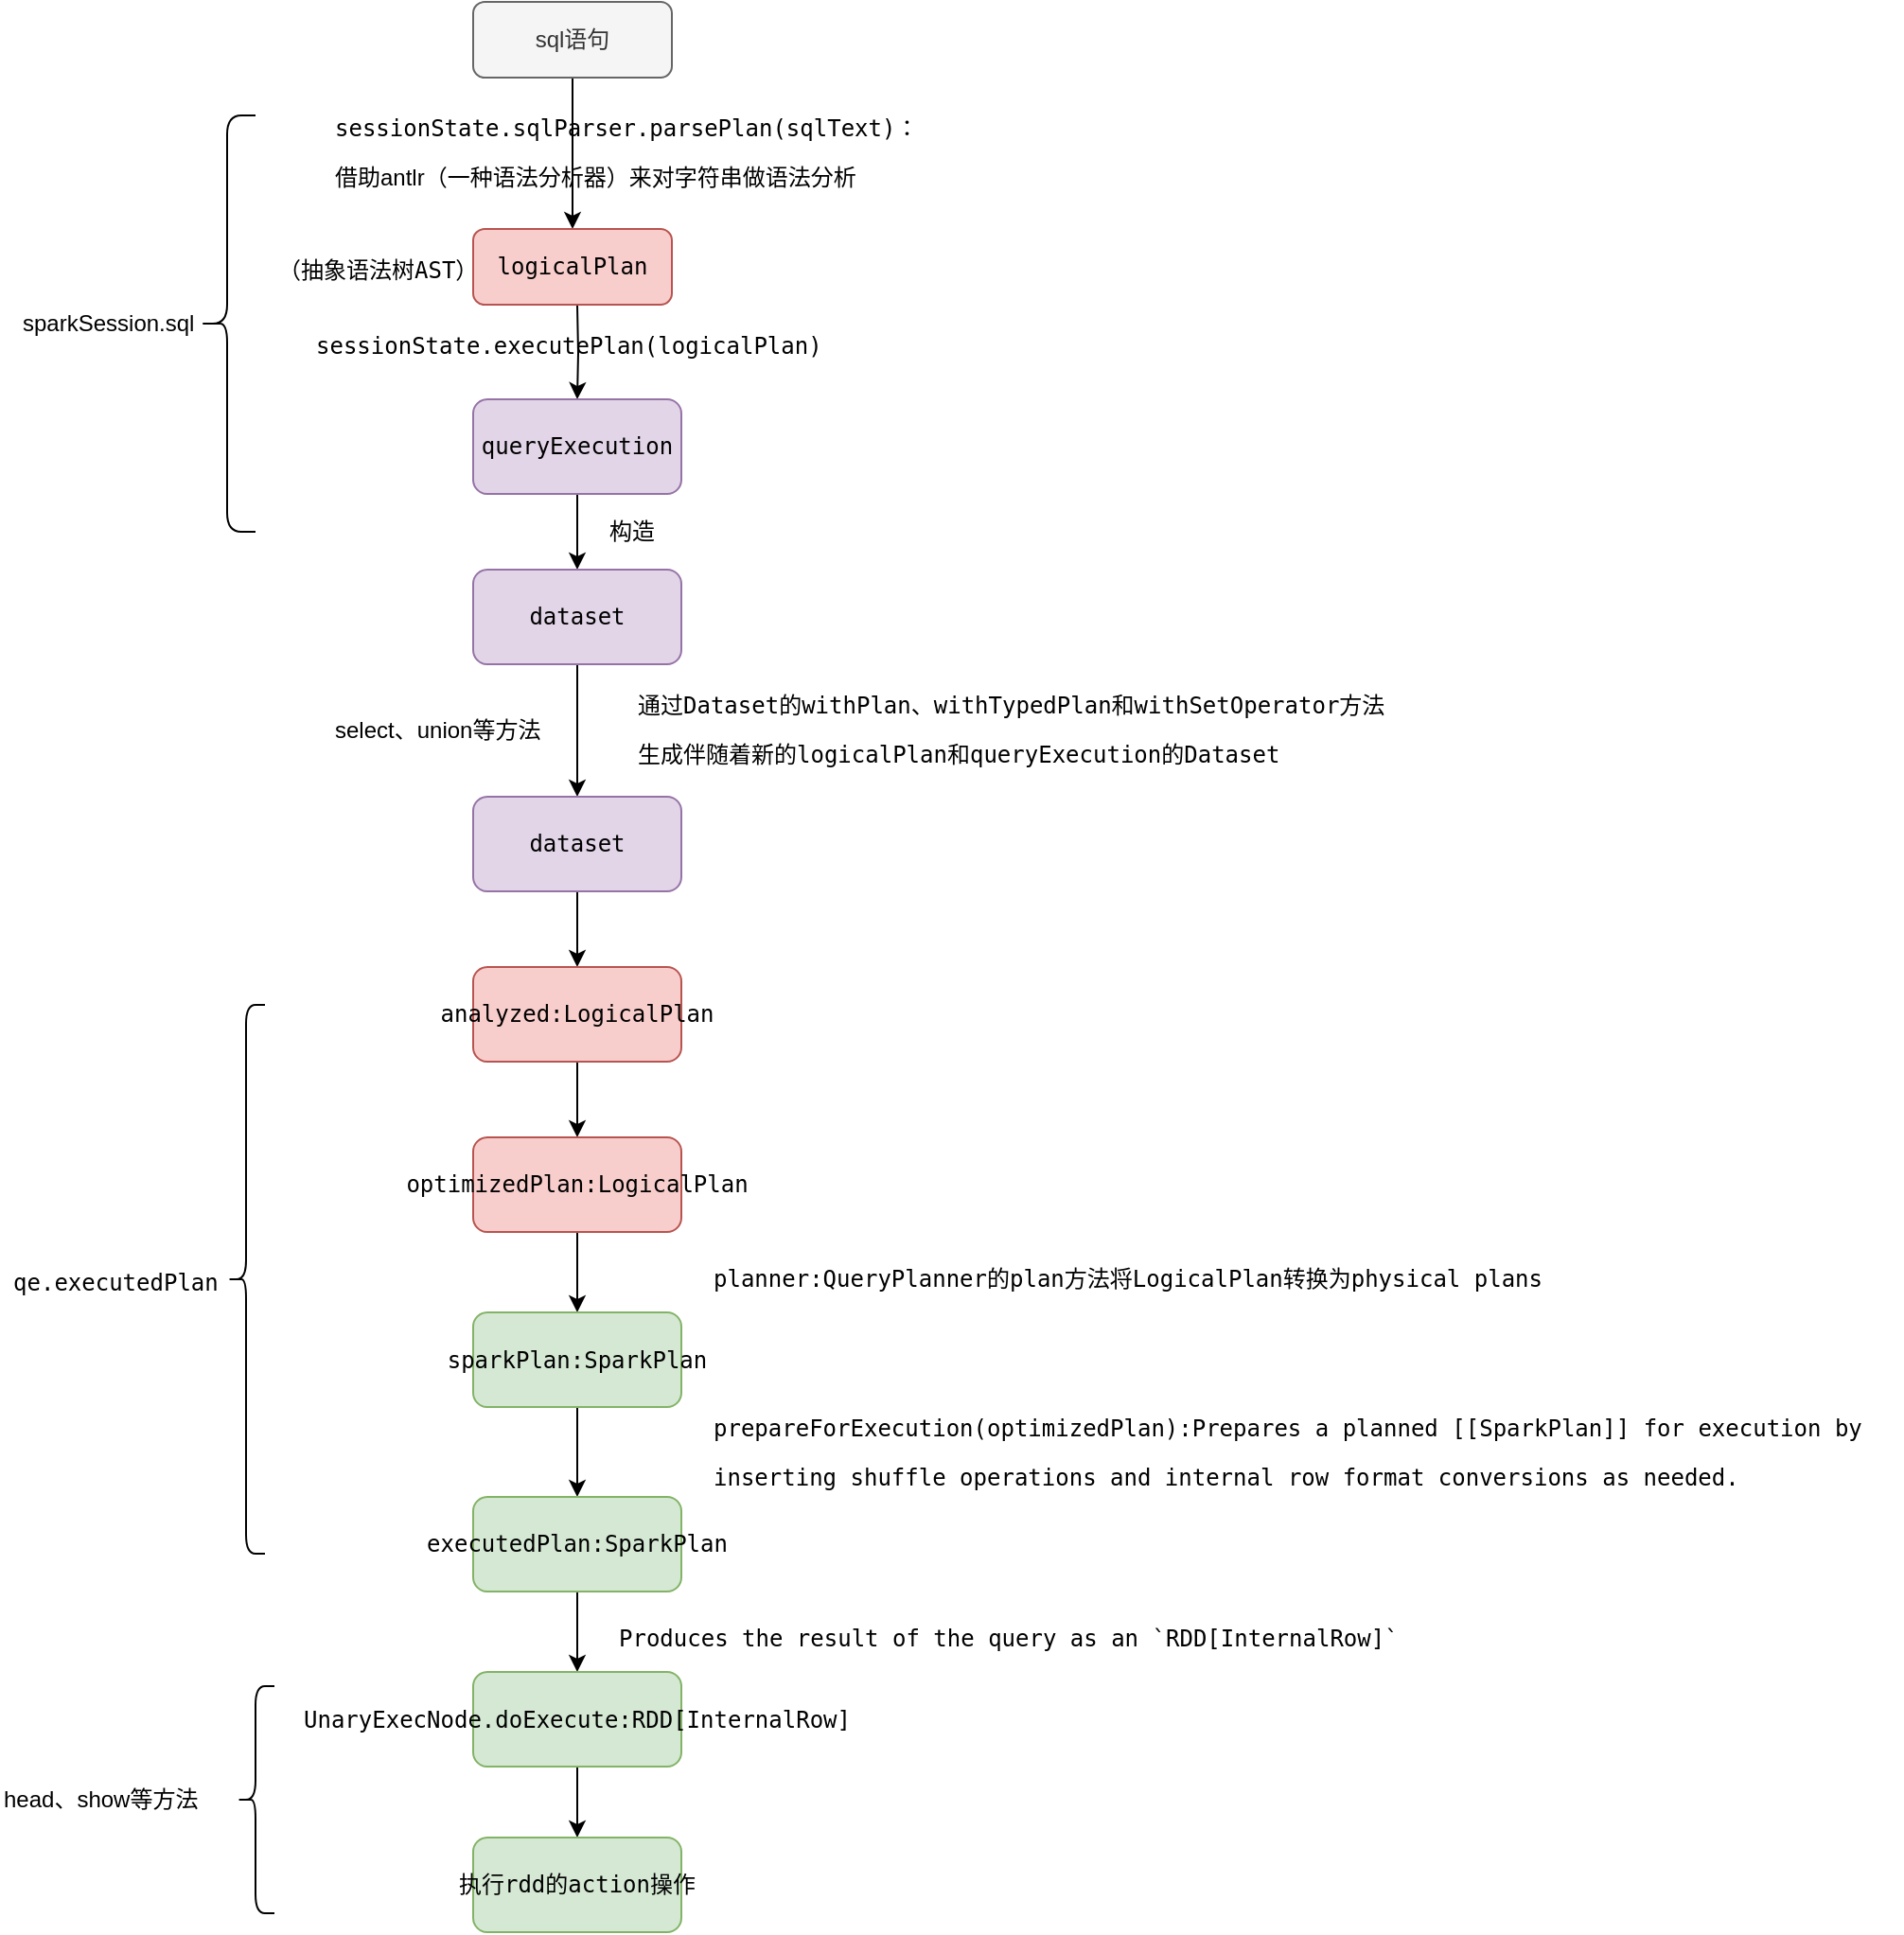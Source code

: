<mxfile version="10.6.5" type="github"><diagram id="dt9gVWyhlOoFSgmwXe27" name="Page-1"><mxGraphModel dx="1985" dy="717" grid="1" gridSize="10" guides="1" tooltips="1" connect="1" arrows="1" fold="1" page="1" pageScale="1" pageWidth="827" pageHeight="1169" math="0" shadow="0"><root><mxCell id="0"/><mxCell id="1" parent="0"/><mxCell id="-dyHjd3bptGtPjj9Zdof-26" style="edgeStyle=orthogonalEdgeStyle;rounded=0;orthogonalLoop=1;jettySize=auto;html=1;exitX=0.5;exitY=1;exitDx=0;exitDy=0;" parent="1" source="-dyHjd3bptGtPjj9Zdof-1" target="-dyHjd3bptGtPjj9Zdof-7" edge="1"><mxGeometry relative="1" as="geometry"/></mxCell><mxCell id="-dyHjd3bptGtPjj9Zdof-1" value="sql语句" style="rounded=1;whiteSpace=wrap;html=1;fillColor=#f5f5f5;strokeColor=#666666;fontColor=#333333;" parent="1" vertex="1"><mxGeometry x="205" y="90" width="105" height="40" as="geometry"/></mxCell><mxCell id="-dyHjd3bptGtPjj9Zdof-20" value="" style="edgeStyle=orthogonalEdgeStyle;rounded=0;orthogonalLoop=1;jettySize=auto;html=1;" parent="1" target="-dyHjd3bptGtPjj9Zdof-19" edge="1"><mxGeometry relative="1" as="geometry"><mxPoint x="260" y="250" as="sourcePoint"/></mxGeometry></mxCell><mxCell id="-dyHjd3bptGtPjj9Zdof-7" value="&lt;pre&gt;logicalPlan&lt;/pre&gt;" style="rounded=1;whiteSpace=wrap;html=1;fillColor=#f8cecc;strokeColor=#b85450;" parent="1" vertex="1"><mxGeometry x="205" y="210" width="105" height="40" as="geometry"/></mxCell><mxCell id="-dyHjd3bptGtPjj9Zdof-24" value="" style="edgeStyle=orthogonalEdgeStyle;rounded=0;orthogonalLoop=1;jettySize=auto;html=1;" parent="1" source="-dyHjd3bptGtPjj9Zdof-19" target="-dyHjd3bptGtPjj9Zdof-23" edge="1"><mxGeometry relative="1" as="geometry"/></mxCell><mxCell id="-dyHjd3bptGtPjj9Zdof-19" value="&lt;pre&gt;&lt;pre&gt;queryExecution&lt;/pre&gt;&lt;/pre&gt;" style="rounded=1;whiteSpace=wrap;html=1;fillColor=#e1d5e7;strokeColor=#9673a6;" parent="1" vertex="1"><mxGeometry x="205" y="300" width="110" height="50" as="geometry"/></mxCell><mxCell id="pKj4gWHQKjA0kMIVy3WO-9" value="" style="edgeStyle=orthogonalEdgeStyle;rounded=0;orthogonalLoop=1;jettySize=auto;html=1;" parent="1" source="-dyHjd3bptGtPjj9Zdof-23" target="pKj4gWHQKjA0kMIVy3WO-8" edge="1"><mxGeometry relative="1" as="geometry"/></mxCell><mxCell id="-dyHjd3bptGtPjj9Zdof-23" value="&lt;pre&gt;&lt;pre&gt;dataset&lt;/pre&gt;&lt;/pre&gt;" style="rounded=1;whiteSpace=wrap;html=1;fillColor=#e1d5e7;strokeColor=#9673a6;" parent="1" vertex="1"><mxGeometry x="205" y="390" width="110" height="50" as="geometry"/></mxCell><mxCell id="pKj4gWHQKjA0kMIVy3WO-13" value="" style="edgeStyle=orthogonalEdgeStyle;rounded=0;orthogonalLoop=1;jettySize=auto;html=1;" parent="1" source="pKj4gWHQKjA0kMIVy3WO-8" target="pKj4gWHQKjA0kMIVy3WO-12" edge="1"><mxGeometry relative="1" as="geometry"/></mxCell><mxCell id="pKj4gWHQKjA0kMIVy3WO-8" value="&lt;pre&gt;&lt;pre&gt;dataset&lt;/pre&gt;&lt;/pre&gt;" style="rounded=1;whiteSpace=wrap;html=1;fillColor=#e1d5e7;strokeColor=#9673a6;" parent="1" vertex="1"><mxGeometry x="205" y="510" width="110" height="50" as="geometry"/></mxCell><mxCell id="pKj4gWHQKjA0kMIVy3WO-16" value="" style="edgeStyle=orthogonalEdgeStyle;rounded=0;orthogonalLoop=1;jettySize=auto;html=1;" parent="1" source="pKj4gWHQKjA0kMIVy3WO-12" target="pKj4gWHQKjA0kMIVy3WO-15" edge="1"><mxGeometry relative="1" as="geometry"/></mxCell><mxCell id="pKj4gWHQKjA0kMIVy3WO-12" value="&lt;pre&gt;&lt;pre&gt;&lt;pre&gt;&lt;span&gt;analyzed:&lt;/span&gt;LogicalPlan&lt;/pre&gt;&lt;/pre&gt;&lt;/pre&gt;" style="rounded=1;whiteSpace=wrap;html=1;fillColor=#f8cecc;strokeColor=#b85450;" parent="1" vertex="1"><mxGeometry x="205" y="600" width="110" height="50" as="geometry"/></mxCell><mxCell id="axlH73A9_Z8-cDt6JRsq-2" value="" style="edgeStyle=orthogonalEdgeStyle;rounded=0;orthogonalLoop=1;jettySize=auto;html=1;" edge="1" parent="1" source="pKj4gWHQKjA0kMIVy3WO-15" target="axlH73A9_Z8-cDt6JRsq-1"><mxGeometry relative="1" as="geometry"/></mxCell><mxCell id="pKj4gWHQKjA0kMIVy3WO-15" value="&lt;pre&gt;&lt;pre&gt;&lt;pre&gt;&lt;pre&gt;&lt;pre&gt;&lt;span&gt;optimizedPlan:&lt;/span&gt;LogicalPlan&lt;/pre&gt;&lt;/pre&gt;&lt;/pre&gt;&lt;/pre&gt;&lt;/pre&gt;" style="rounded=1;whiteSpace=wrap;html=1;fillColor=#f8cecc;strokeColor=#b85450;" parent="1" vertex="1"><mxGeometry x="205" y="690" width="110" height="50" as="geometry"/></mxCell><mxCell id="axlH73A9_Z8-cDt6JRsq-4" style="edgeStyle=orthogonalEdgeStyle;rounded=0;orthogonalLoop=1;jettySize=auto;html=1;exitX=0.5;exitY=1;exitDx=0;exitDy=0;" edge="1" parent="1" source="axlH73A9_Z8-cDt6JRsq-1" target="pKj4gWHQKjA0kMIVy3WO-17"><mxGeometry relative="1" as="geometry"/></mxCell><mxCell id="axlH73A9_Z8-cDt6JRsq-1" value="&lt;pre&gt;&lt;pre&gt;&lt;pre&gt;&lt;pre&gt;&lt;pre&gt;&lt;span&gt;sparkPlan:&lt;/span&gt;SparkPlan&lt;/pre&gt;&lt;/pre&gt;&lt;/pre&gt;&lt;/pre&gt;&lt;/pre&gt;" style="rounded=1;whiteSpace=wrap;html=1;fillColor=#d5e8d4;strokeColor=#82b366;" vertex="1" parent="1"><mxGeometry x="205" y="782.5" width="110" height="50" as="geometry"/></mxCell><mxCell id="axlH73A9_Z8-cDt6JRsq-10" style="edgeStyle=orthogonalEdgeStyle;rounded=0;orthogonalLoop=1;jettySize=auto;html=1;exitX=0.5;exitY=1;exitDx=0;exitDy=0;entryX=0.5;entryY=0;entryDx=0;entryDy=0;" edge="1" parent="1" source="pKj4gWHQKjA0kMIVy3WO-17" target="axlH73A9_Z8-cDt6JRsq-7"><mxGeometry relative="1" as="geometry"/></mxCell><mxCell id="pKj4gWHQKjA0kMIVy3WO-17" value="&lt;pre&gt;&lt;pre&gt;&lt;pre&gt;&lt;pre&gt;&lt;pre&gt;executedPlan&lt;span&gt;:&lt;/span&gt;SparkPlan&lt;/pre&gt;&lt;/pre&gt;&lt;/pre&gt;&lt;/pre&gt;&lt;/pre&gt;" style="rounded=1;whiteSpace=wrap;html=1;fillColor=#d5e8d4;strokeColor=#82b366;" parent="1" vertex="1"><mxGeometry x="205" y="880" width="110" height="50" as="geometry"/></mxCell><mxCell id="-dyHjd3bptGtPjj9Zdof-10" value="&lt;pre&gt;&lt;span&gt;sessionState&lt;/span&gt;.sqlParser.parsePlan(sqlText)：&lt;/pre&gt;借助antlr（一种语法分析器）来对字符串做语法分析" style="text;html=1;resizable=0;points=[];autosize=1;align=left;verticalAlign=top;spacingTop=-4;" parent="1" vertex="1"><mxGeometry x="130" y="135" width="320" height="50" as="geometry"/></mxCell><mxCell id="-dyHjd3bptGtPjj9Zdof-21" value="&lt;pre&gt;&lt;span&gt;sessionState&lt;/span&gt;.executePlan(logicalPlan)&lt;/pre&gt;" style="text;html=1;resizable=0;points=[];autosize=1;align=left;verticalAlign=top;spacingTop=-4;" parent="1" vertex="1"><mxGeometry x="120" y="250" width="280" height="40" as="geometry"/></mxCell><mxCell id="-dyHjd3bptGtPjj9Zdof-25" value="构造" style="text;html=1;resizable=0;points=[];autosize=1;align=left;verticalAlign=top;spacingTop=-4;" parent="1" vertex="1"><mxGeometry x="275" y="360" width="40" height="20" as="geometry"/></mxCell><mxCell id="-dyHjd3bptGtPjj9Zdof-27" value="" style="shape=curlyBracket;whiteSpace=wrap;html=1;rounded=1;" parent="1" vertex="1"><mxGeometry x="60" y="150" width="30" height="220" as="geometry"/></mxCell><mxCell id="-dyHjd3bptGtPjj9Zdof-28" value="sparkSession.sql" style="text;html=1;resizable=0;points=[];autosize=1;align=left;verticalAlign=top;spacingTop=-4;" parent="1" vertex="1"><mxGeometry x="-35" y="250" width="110" height="20" as="geometry"/></mxCell><mxCell id="pKj4gWHQKjA0kMIVy3WO-6" value="&lt;pre&gt;（抽象语法树AST）&lt;/pre&gt;" style="text;html=1;resizable=0;points=[];autosize=1;align=left;verticalAlign=top;spacingTop=-4;" parent="1" vertex="1"><mxGeometry x="100" y="210" width="120" height="40" as="geometry"/></mxCell><mxCell id="pKj4gWHQKjA0kMIVy3WO-10" value="&lt;pre&gt;&lt;span&gt;通过Dataset的withPlan、&lt;/span&gt;withTypedPlan和withSetOperator方法&lt;/pre&gt;&lt;pre&gt;生成伴随着新的logicalPlan和queryExecution的Dataset&lt;/pre&gt;" style="text;html=1;resizable=0;points=[];autosize=1;align=left;verticalAlign=top;spacingTop=-4;" parent="1" vertex="1"><mxGeometry x="290" y="440" width="410" height="70" as="geometry"/></mxCell><mxCell id="pKj4gWHQKjA0kMIVy3WO-11" value="select、union等方法" style="text;html=1;resizable=0;points=[];autosize=1;align=left;verticalAlign=top;spacingTop=-4;" parent="1" vertex="1"><mxGeometry x="130" y="465" width="120" height="20" as="geometry"/></mxCell><mxCell id="pKj4gWHQKjA0kMIVy3WO-19" value="&lt;pre&gt;prepareForExecution(optimizedPlan):Prepares a planned &lt;span&gt;[[&lt;/span&gt;&lt;span&gt;SparkPlan&lt;/span&gt;&lt;span&gt;]] &lt;/span&gt;&lt;span&gt;for execution by &lt;/span&gt;&lt;/pre&gt;&lt;pre&gt;&lt;span&gt;inserting shuffle operations and internal &lt;/span&gt;row format conversions as needed.&lt;/pre&gt;" style="text;html=1;resizable=0;points=[];autosize=1;align=left;verticalAlign=top;spacingTop=-4;" parent="1" vertex="1"><mxGeometry x="330" y="821.5" width="630" height="70" as="geometry"/></mxCell><mxCell id="axlH73A9_Z8-cDt6JRsq-3" value="&lt;pre&gt;planner:QueryPlanner的plan方法将LogicalPlan转换为physical plans&lt;/pre&gt;" style="text;html=1;resizable=0;points=[];autosize=1;align=left;verticalAlign=top;spacingTop=-4;" vertex="1" parent="1"><mxGeometry x="330" y="742.5" width="450" height="40" as="geometry"/></mxCell><mxCell id="axlH73A9_Z8-cDt6JRsq-5" value="" style="shape=curlyBracket;whiteSpace=wrap;html=1;rounded=1;" vertex="1" parent="1"><mxGeometry x="75" y="620" width="20" height="290" as="geometry"/></mxCell><mxCell id="axlH73A9_Z8-cDt6JRsq-6" value="&lt;pre&gt;qe.&lt;span&gt;executedPlan&lt;/span&gt;&lt;/pre&gt;" style="text;html=1;resizable=0;points=[];autosize=1;align=left;verticalAlign=top;spacingTop=-4;" vertex="1" parent="1"><mxGeometry x="-40" y="745" width="120" height="40" as="geometry"/></mxCell><mxCell id="axlH73A9_Z8-cDt6JRsq-9" value="" style="edgeStyle=orthogonalEdgeStyle;rounded=0;orthogonalLoop=1;jettySize=auto;html=1;" edge="1" parent="1" source="axlH73A9_Z8-cDt6JRsq-7" target="axlH73A9_Z8-cDt6JRsq-8"><mxGeometry relative="1" as="geometry"/></mxCell><mxCell id="axlH73A9_Z8-cDt6JRsq-7" value="&lt;pre&gt;&lt;pre&gt;&lt;pre&gt;&lt;pre&gt;&lt;pre&gt;&lt;pre&gt;UnaryExecNode.&lt;span&gt;doExecute:&lt;/span&gt;RDD[InternalRow]&lt;/pre&gt;&lt;/pre&gt;&lt;/pre&gt;&lt;/pre&gt;&lt;/pre&gt;&lt;/pre&gt;" style="rounded=1;whiteSpace=wrap;html=1;fillColor=#d5e8d4;strokeColor=#82b366;" vertex="1" parent="1"><mxGeometry x="205" y="972.5" width="110" height="50" as="geometry"/></mxCell><mxCell id="axlH73A9_Z8-cDt6JRsq-8" value="&lt;pre&gt;&lt;pre&gt;&lt;pre&gt;&lt;pre&gt;&lt;pre&gt;执行rdd的action操作&lt;/pre&gt;&lt;/pre&gt;&lt;/pre&gt;&lt;/pre&gt;&lt;/pre&gt;" style="rounded=1;whiteSpace=wrap;html=1;fillColor=#d5e8d4;strokeColor=#82b366;" vertex="1" parent="1"><mxGeometry x="205" y="1060" width="110" height="50" as="geometry"/></mxCell><mxCell id="axlH73A9_Z8-cDt6JRsq-11" value="&lt;pre&gt;&lt;span&gt;Produces the result of the query as an &lt;/span&gt;&lt;span&gt;`&lt;/span&gt;&lt;span&gt;RDD[InternalRow]&lt;/span&gt;&lt;span&gt;`&lt;/span&gt;&lt;/pre&gt;" style="text;html=1;resizable=0;points=[];autosize=1;align=left;verticalAlign=top;spacingTop=-4;" vertex="1" parent="1"><mxGeometry x="280" y="932.5" width="430" height="40" as="geometry"/></mxCell><mxCell id="axlH73A9_Z8-cDt6JRsq-13" value="" style="shape=curlyBracket;whiteSpace=wrap;html=1;rounded=1;" vertex="1" parent="1"><mxGeometry x="80" y="980" width="20" height="120" as="geometry"/></mxCell><mxCell id="axlH73A9_Z8-cDt6JRsq-14" value="head、show等方法" style="text;html=1;resizable=0;points=[];autosize=1;align=left;verticalAlign=top;spacingTop=-4;" vertex="1" parent="1"><mxGeometry x="-45" y="1030" width="120" height="20" as="geometry"/></mxCell></root></mxGraphModel></diagram></mxfile>